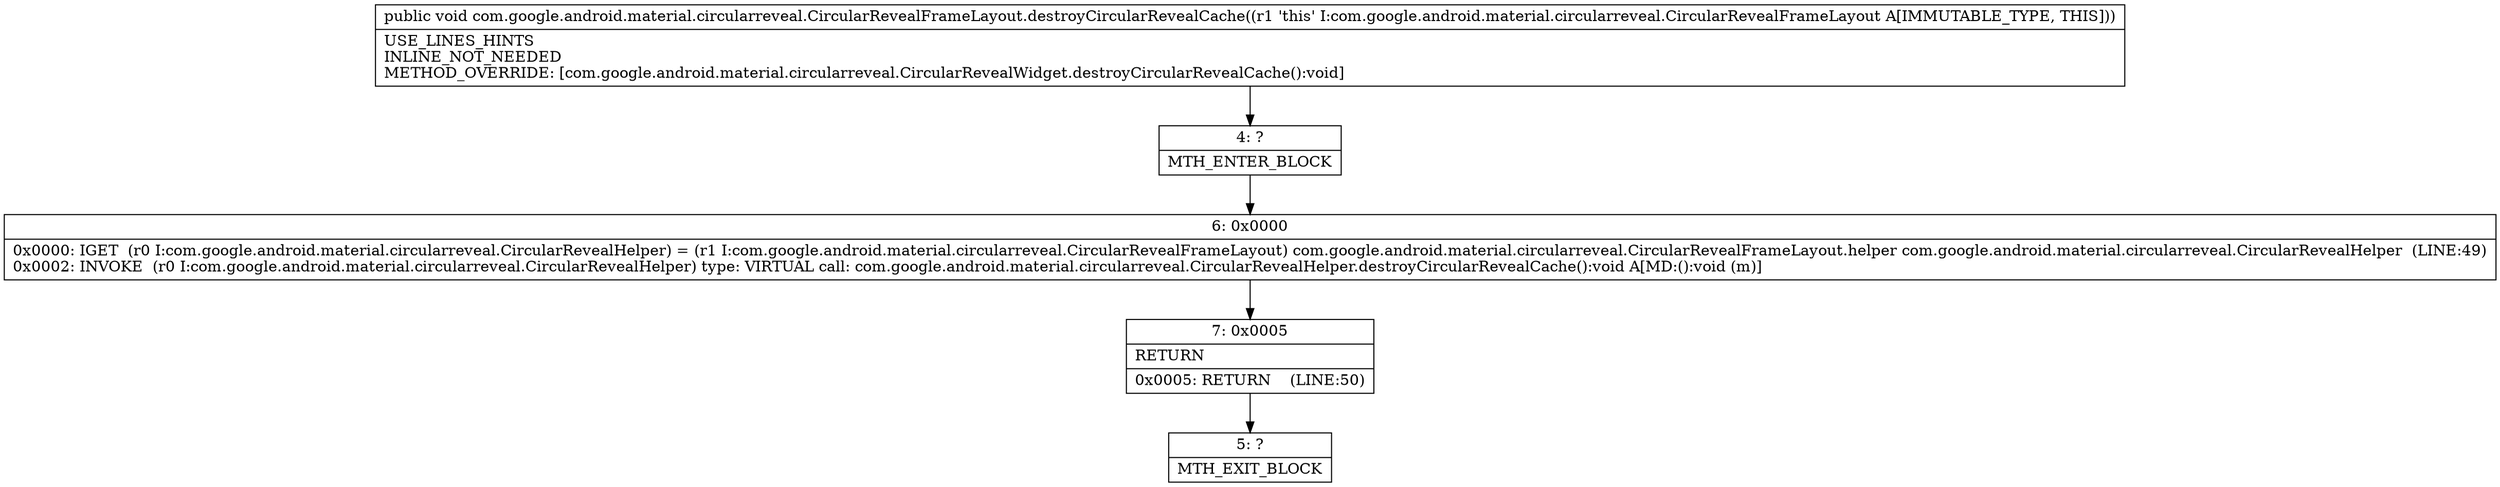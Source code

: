 digraph "CFG forcom.google.android.material.circularreveal.CircularRevealFrameLayout.destroyCircularRevealCache()V" {
Node_4 [shape=record,label="{4\:\ ?|MTH_ENTER_BLOCK\l}"];
Node_6 [shape=record,label="{6\:\ 0x0000|0x0000: IGET  (r0 I:com.google.android.material.circularreveal.CircularRevealHelper) = (r1 I:com.google.android.material.circularreveal.CircularRevealFrameLayout) com.google.android.material.circularreveal.CircularRevealFrameLayout.helper com.google.android.material.circularreveal.CircularRevealHelper  (LINE:49)\l0x0002: INVOKE  (r0 I:com.google.android.material.circularreveal.CircularRevealHelper) type: VIRTUAL call: com.google.android.material.circularreveal.CircularRevealHelper.destroyCircularRevealCache():void A[MD:():void (m)]\l}"];
Node_7 [shape=record,label="{7\:\ 0x0005|RETURN\l|0x0005: RETURN    (LINE:50)\l}"];
Node_5 [shape=record,label="{5\:\ ?|MTH_EXIT_BLOCK\l}"];
MethodNode[shape=record,label="{public void com.google.android.material.circularreveal.CircularRevealFrameLayout.destroyCircularRevealCache((r1 'this' I:com.google.android.material.circularreveal.CircularRevealFrameLayout A[IMMUTABLE_TYPE, THIS]))  | USE_LINES_HINTS\lINLINE_NOT_NEEDED\lMETHOD_OVERRIDE: [com.google.android.material.circularreveal.CircularRevealWidget.destroyCircularRevealCache():void]\l}"];
MethodNode -> Node_4;Node_4 -> Node_6;
Node_6 -> Node_7;
Node_7 -> Node_5;
}

